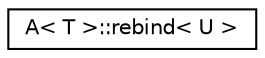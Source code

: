 digraph "Graphical Class Hierarchy"
{
  edge [fontname="Helvetica",fontsize="10",labelfontname="Helvetica",labelfontsize="10"];
  node [fontname="Helvetica",fontsize="10",shape=record];
  rankdir="LR";
  Node0 [label="A\< T \>::rebind\< U \>",height=0.2,width=0.4,color="black", fillcolor="white", style="filled",URL="$struct_a_1_1rebind.html"];
}
